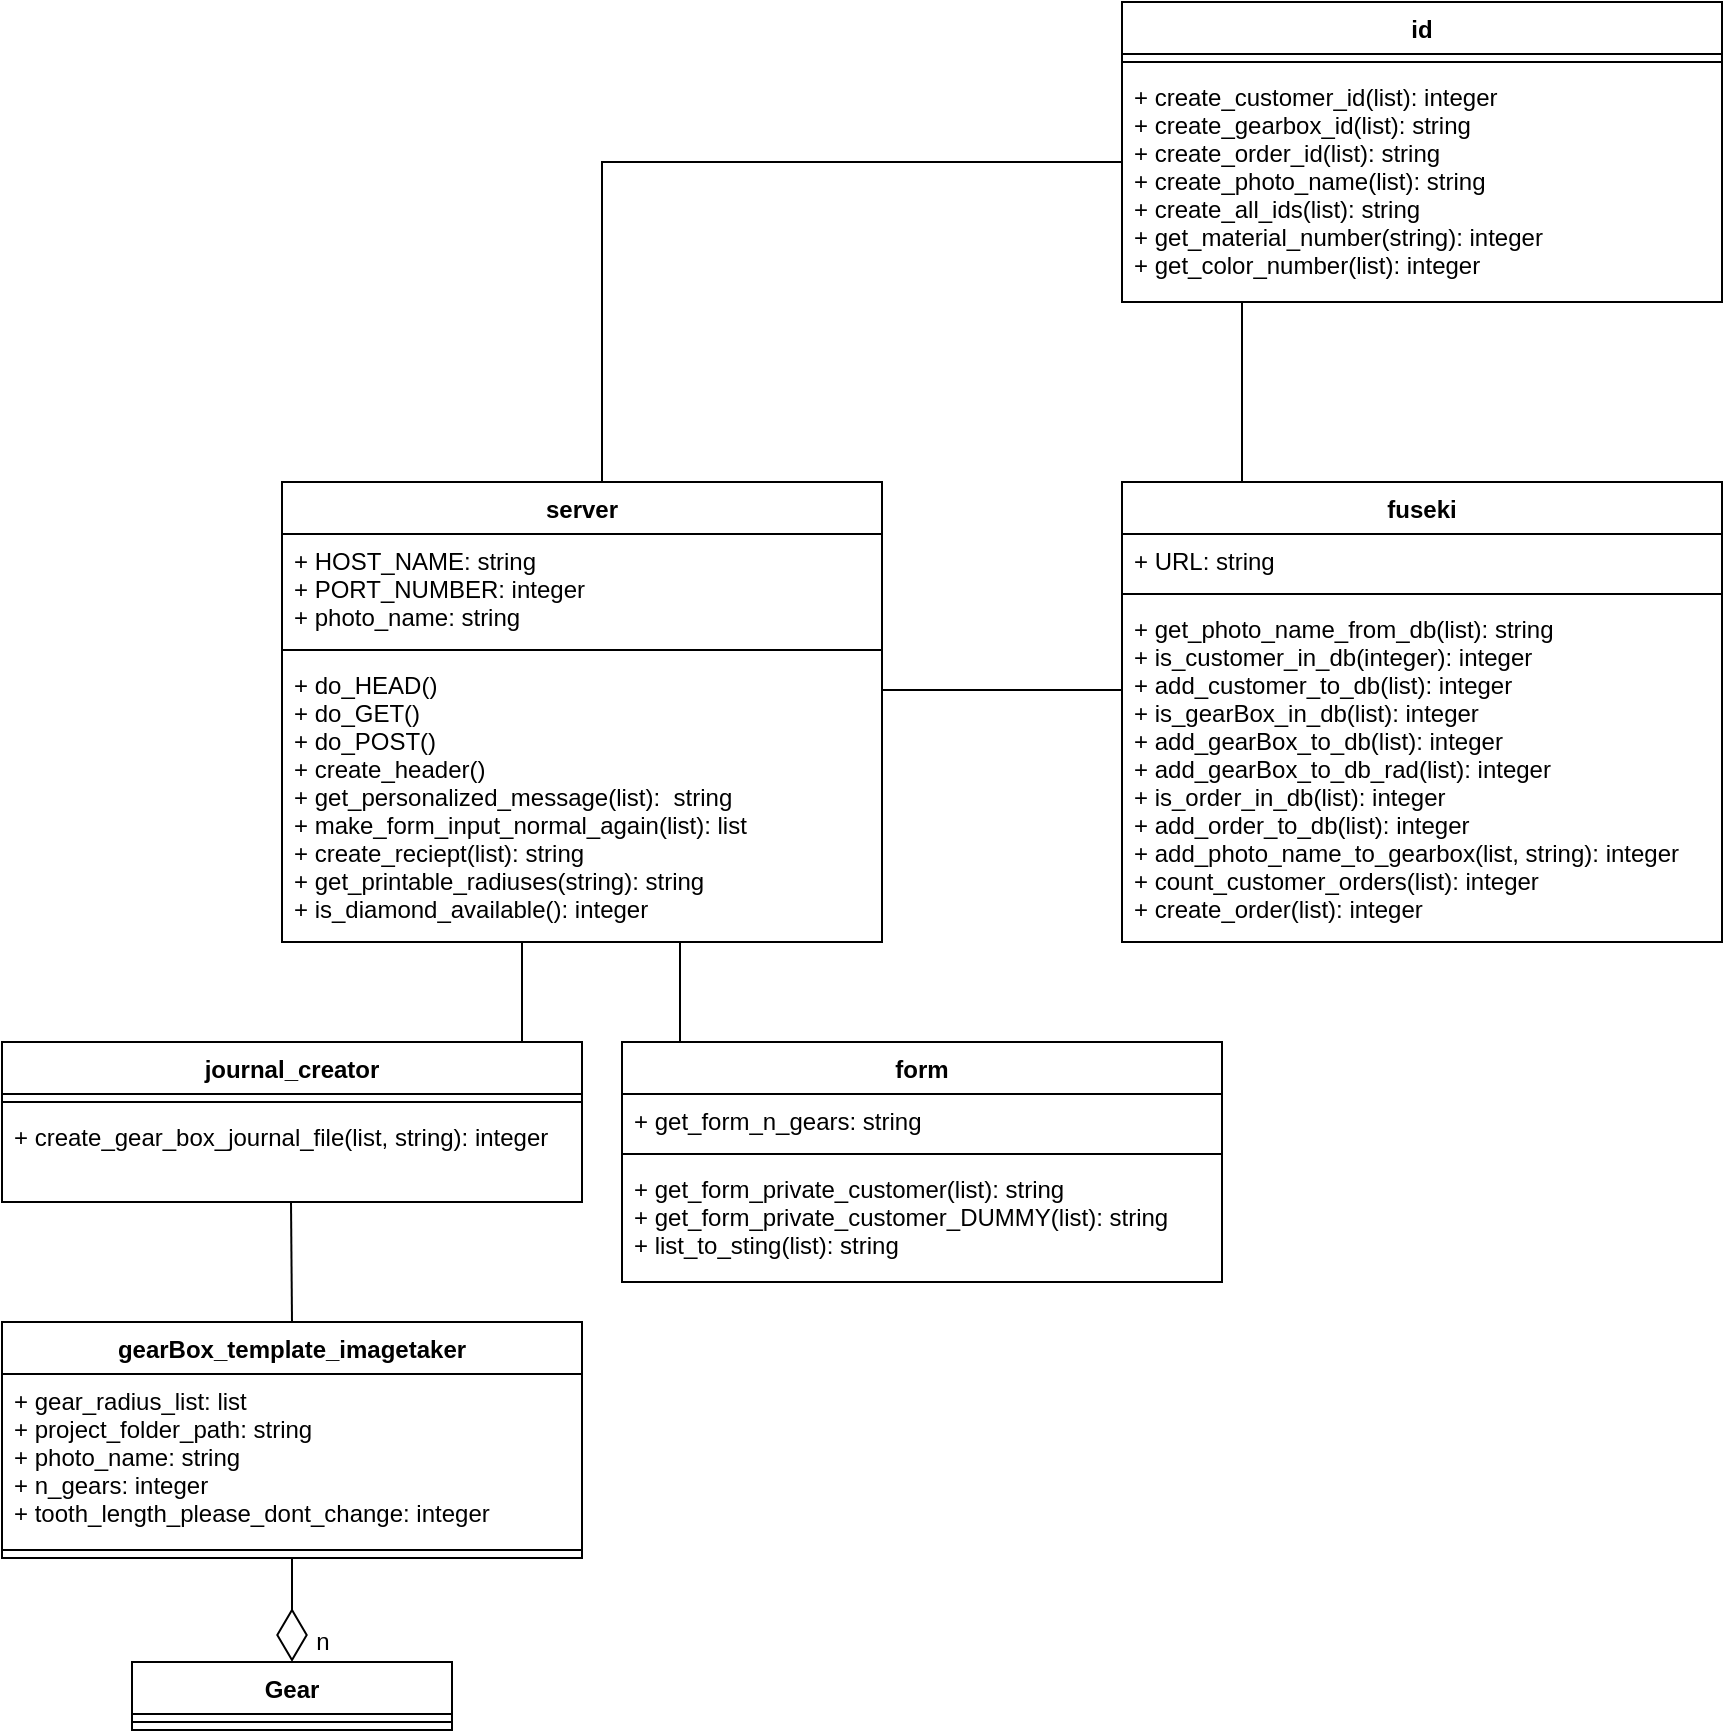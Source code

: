 <mxfile version="15.8.6" type="device"><diagram id="C5RBs43oDa-KdzZeNtuy" name="Page-1"><mxGraphModel dx="2611" dy="1056" grid="1" gridSize="10" guides="1" tooltips="1" connect="1" arrows="1" fold="1" page="1" pageScale="1" pageWidth="827" pageHeight="1169" math="0" shadow="0"><root><mxCell id="WIyWlLk6GJQsqaUBKTNV-0"/><mxCell id="WIyWlLk6GJQsqaUBKTNV-1" parent="WIyWlLk6GJQsqaUBKTNV-0"/><mxCell id="nqWox4dX7X_OwQ-kaCHW-36" value="id" style="swimlane;fontStyle=1;align=center;verticalAlign=top;childLayout=stackLayout;horizontal=1;startSize=26;horizontalStack=0;resizeParent=1;resizeParentMax=0;resizeLast=0;collapsible=1;marginBottom=0;" parent="WIyWlLk6GJQsqaUBKTNV-1" vertex="1"><mxGeometry x="460" y="80" width="300" height="150" as="geometry"/></mxCell><mxCell id="nqWox4dX7X_OwQ-kaCHW-38" value="" style="line;strokeWidth=1;fillColor=none;align=left;verticalAlign=middle;spacingTop=-1;spacingLeft=3;spacingRight=3;rotatable=0;labelPosition=right;points=[];portConstraint=eastwest;" parent="nqWox4dX7X_OwQ-kaCHW-36" vertex="1"><mxGeometry y="26" width="300" height="8" as="geometry"/></mxCell><mxCell id="nqWox4dX7X_OwQ-kaCHW-39" value="+ create_customer_id(list): integer&#10;+ create_gearbox_id(list): string&#10;+ create_order_id(list): string&#10;+ create_photo_name(list): string&#10;+ create_all_ids(list): string&#10;+ get_material_number(string): integer&#10;+ get_color_number(list): integer" style="text;strokeColor=none;fillColor=none;align=left;verticalAlign=top;spacingLeft=4;spacingRight=4;overflow=hidden;rotatable=0;points=[[0,0.5],[1,0.5]];portConstraint=eastwest;" parent="nqWox4dX7X_OwQ-kaCHW-36" vertex="1"><mxGeometry y="34" width="300" height="116" as="geometry"/></mxCell><mxCell id="nqWox4dX7X_OwQ-kaCHW-47" value="server" style="swimlane;fontStyle=1;align=center;verticalAlign=top;childLayout=stackLayout;horizontal=1;startSize=26;horizontalStack=0;resizeParent=1;resizeParentMax=0;resizeLast=0;collapsible=1;marginBottom=0;" parent="WIyWlLk6GJQsqaUBKTNV-1" vertex="1"><mxGeometry x="40" y="320" width="300" height="230" as="geometry"/></mxCell><mxCell id="nqWox4dX7X_OwQ-kaCHW-48" value="+ HOST_NAME: string&#10;+ PORT_NUMBER: integer&#10;+ photo_name: string&#10;" style="text;strokeColor=none;fillColor=none;align=left;verticalAlign=top;spacingLeft=4;spacingRight=4;overflow=hidden;rotatable=0;points=[[0,0.5],[1,0.5]];portConstraint=eastwest;" parent="nqWox4dX7X_OwQ-kaCHW-47" vertex="1"><mxGeometry y="26" width="300" height="54" as="geometry"/></mxCell><mxCell id="nqWox4dX7X_OwQ-kaCHW-49" value="" style="line;strokeWidth=1;fillColor=none;align=left;verticalAlign=middle;spacingTop=-1;spacingLeft=3;spacingRight=3;rotatable=0;labelPosition=right;points=[];portConstraint=eastwest;" parent="nqWox4dX7X_OwQ-kaCHW-47" vertex="1"><mxGeometry y="80" width="300" height="8" as="geometry"/></mxCell><mxCell id="nqWox4dX7X_OwQ-kaCHW-50" value="+ do_HEAD()&#10;+ do_GET()&#10;+ do_POST()&#10;+ create_header()&#10;+ get_personalized_message(list):  string&#10;+ make_form_input_normal_again(list): list&#10;+ create_reciept(list): string&#10;+ get_printable_radiuses(string): string&#10;+ is_diamond_available(): integer&#10;" style="text;strokeColor=none;fillColor=none;align=left;verticalAlign=top;spacingLeft=4;spacingRight=4;overflow=hidden;rotatable=0;points=[[0,0.5],[1,0.5]];portConstraint=eastwest;" parent="nqWox4dX7X_OwQ-kaCHW-47" vertex="1"><mxGeometry y="88" width="300" height="142" as="geometry"/></mxCell><mxCell id="7IXbXkhC81YOQDZqol52-5" value="fuseki" style="swimlane;fontStyle=1;align=center;verticalAlign=top;childLayout=stackLayout;horizontal=1;startSize=26;horizontalStack=0;resizeParent=1;resizeParentMax=0;resizeLast=0;collapsible=1;marginBottom=0;" parent="WIyWlLk6GJQsqaUBKTNV-1" vertex="1"><mxGeometry x="460" y="320" width="300" height="230" as="geometry"/></mxCell><mxCell id="7IXbXkhC81YOQDZqol52-6" value="+ URL: string" style="text;strokeColor=none;fillColor=none;align=left;verticalAlign=top;spacingLeft=4;spacingRight=4;overflow=hidden;rotatable=0;points=[[0,0.5],[1,0.5]];portConstraint=eastwest;" parent="7IXbXkhC81YOQDZqol52-5" vertex="1"><mxGeometry y="26" width="300" height="26" as="geometry"/></mxCell><mxCell id="7IXbXkhC81YOQDZqol52-7" value="" style="line;strokeWidth=1;fillColor=none;align=left;verticalAlign=middle;spacingTop=-1;spacingLeft=3;spacingRight=3;rotatable=0;labelPosition=right;points=[];portConstraint=eastwest;" parent="7IXbXkhC81YOQDZqol52-5" vertex="1"><mxGeometry y="52" width="300" height="8" as="geometry"/></mxCell><mxCell id="7IXbXkhC81YOQDZqol52-8" value="+ get_photo_name_from_db(list): string&#10;+ is_customer_in_db(integer): integer&#10;+ add_customer_to_db(list): integer&#10;+ is_gearBox_in_db(list): integer&#10;+ add_gearBox_to_db(list): integer&#10;+ add_gearBox_to_db_rad(list): integer&#10;+ is_order_in_db(list): integer&#10;+ add_order_to_db(list): integer&#10;+ add_photo_name_to_gearbox(list, string): integer&#10;+ count_customer_orders(list): integer&#10;+ create_order(list): integer" style="text;strokeColor=none;fillColor=none;align=left;verticalAlign=top;spacingLeft=4;spacingRight=4;overflow=hidden;rotatable=0;points=[[0,0.5],[1,0.5]];portConstraint=eastwest;" parent="7IXbXkhC81YOQDZqol52-5" vertex="1"><mxGeometry y="60" width="300" height="170" as="geometry"/></mxCell><mxCell id="7IXbXkhC81YOQDZqol52-19" value="journal_creator" style="swimlane;fontStyle=1;align=center;verticalAlign=top;childLayout=stackLayout;horizontal=1;startSize=26;horizontalStack=0;resizeParent=1;resizeParentMax=0;resizeLast=0;collapsible=1;marginBottom=0;" parent="WIyWlLk6GJQsqaUBKTNV-1" vertex="1"><mxGeometry x="-100" y="600" width="290" height="80" as="geometry"/></mxCell><mxCell id="7IXbXkhC81YOQDZqol52-21" value="" style="line;strokeWidth=1;fillColor=none;align=left;verticalAlign=middle;spacingTop=-1;spacingLeft=3;spacingRight=3;rotatable=0;labelPosition=right;points=[];portConstraint=eastwest;" parent="7IXbXkhC81YOQDZqol52-19" vertex="1"><mxGeometry y="26" width="290" height="8" as="geometry"/></mxCell><mxCell id="7IXbXkhC81YOQDZqol52-22" value="+ create_gear_box_journal_file(list, string): integer" style="text;strokeColor=none;fillColor=none;align=left;verticalAlign=top;spacingLeft=4;spacingRight=4;overflow=hidden;rotatable=0;points=[[0,0.5],[1,0.5]];portConstraint=eastwest;" parent="7IXbXkhC81YOQDZqol52-19" vertex="1"><mxGeometry y="34" width="290" height="46" as="geometry"/></mxCell><mxCell id="DbTfy1JLn6X_RhKyX60p-6" value="" style="line;strokeWidth=1;fillColor=none;align=left;verticalAlign=middle;spacingTop=-1;spacingLeft=3;spacingRight=3;rotatable=0;labelPosition=right;points=[];portConstraint=eastwest;" vertex="1" parent="WIyWlLk6GJQsqaUBKTNV-1"><mxGeometry x="340" y="420" width="120" height="8" as="geometry"/></mxCell><mxCell id="DbTfy1JLn6X_RhKyX60p-9" value="" style="line;strokeWidth=1;fillColor=none;align=left;verticalAlign=middle;spacingTop=-1;spacingLeft=3;spacingRight=3;rotatable=0;labelPosition=right;points=[];portConstraint=eastwest;" vertex="1" parent="WIyWlLk6GJQsqaUBKTNV-1"><mxGeometry x="240" y="560" height="60" as="geometry"/></mxCell><mxCell id="DbTfy1JLn6X_RhKyX60p-15" value="" style="endArrow=none;html=1;edgeStyle=orthogonalEdgeStyle;rounded=0;" edge="1" parent="WIyWlLk6GJQsqaUBKTNV-1"><mxGeometry relative="1" as="geometry"><mxPoint x="520" y="320" as="sourcePoint"/><mxPoint x="520" y="230" as="targetPoint"/><Array as="points"><mxPoint x="520" y="320"/><mxPoint x="520" y="230"/></Array></mxGeometry></mxCell><mxCell id="DbTfy1JLn6X_RhKyX60p-16" value="" style="endArrow=none;html=1;edgeStyle=orthogonalEdgeStyle;rounded=0;" edge="1" parent="WIyWlLk6GJQsqaUBKTNV-1" target="nqWox4dX7X_OwQ-kaCHW-39"><mxGeometry relative="1" as="geometry"><mxPoint x="200" y="320" as="sourcePoint"/><mxPoint x="200" y="160" as="targetPoint"/><Array as="points"><mxPoint x="200" y="160"/></Array></mxGeometry></mxCell><mxCell id="DbTfy1JLn6X_RhKyX60p-23" value="form" style="swimlane;fontStyle=1;align=center;verticalAlign=top;childLayout=stackLayout;horizontal=1;startSize=26;horizontalStack=0;resizeParent=1;resizeParentMax=0;resizeLast=0;collapsible=1;marginBottom=0;" vertex="1" parent="WIyWlLk6GJQsqaUBKTNV-1"><mxGeometry x="210" y="600" width="300" height="120" as="geometry"/></mxCell><mxCell id="DbTfy1JLn6X_RhKyX60p-24" value="+ get_form_n_gears: string" style="text;strokeColor=none;fillColor=none;align=left;verticalAlign=top;spacingLeft=4;spacingRight=4;overflow=hidden;rotatable=0;points=[[0,0.5],[1,0.5]];portConstraint=eastwest;" vertex="1" parent="DbTfy1JLn6X_RhKyX60p-23"><mxGeometry y="26" width="300" height="26" as="geometry"/></mxCell><mxCell id="DbTfy1JLn6X_RhKyX60p-25" value="" style="line;strokeWidth=1;fillColor=none;align=left;verticalAlign=middle;spacingTop=-1;spacingLeft=3;spacingRight=3;rotatable=0;labelPosition=right;points=[];portConstraint=eastwest;" vertex="1" parent="DbTfy1JLn6X_RhKyX60p-23"><mxGeometry y="52" width="300" height="8" as="geometry"/></mxCell><mxCell id="DbTfy1JLn6X_RhKyX60p-26" value="+ get_form_private_customer(list): string&#10;+ get_form_private_customer_DUMMY(list): string&#10;+ list_to_sting(list): string" style="text;strokeColor=none;fillColor=none;align=left;verticalAlign=top;spacingLeft=4;spacingRight=4;overflow=hidden;rotatable=0;points=[[0,0.5],[1,0.5]];portConstraint=eastwest;" vertex="1" parent="DbTfy1JLn6X_RhKyX60p-23"><mxGeometry y="60" width="300" height="60" as="geometry"/></mxCell><mxCell id="DbTfy1JLn6X_RhKyX60p-34" value="" style="endArrow=none;html=1;edgeStyle=orthogonalEdgeStyle;rounded=0;" edge="1" parent="WIyWlLk6GJQsqaUBKTNV-1"><mxGeometry relative="1" as="geometry"><mxPoint x="239" y="550" as="sourcePoint"/><mxPoint x="239" y="600" as="targetPoint"/></mxGeometry></mxCell><mxCell id="DbTfy1JLn6X_RhKyX60p-37" value="" style="endArrow=none;html=1;edgeStyle=orthogonalEdgeStyle;rounded=0;" edge="1" parent="WIyWlLk6GJQsqaUBKTNV-1"><mxGeometry relative="1" as="geometry"><mxPoint x="160" y="550" as="sourcePoint"/><mxPoint x="160" y="600" as="targetPoint"/></mxGeometry></mxCell><mxCell id="DbTfy1JLn6X_RhKyX60p-38" value="gearBox_template_imagetaker" style="swimlane;fontStyle=1;align=center;verticalAlign=top;childLayout=stackLayout;horizontal=1;startSize=26;horizontalStack=0;resizeParent=1;resizeParentMax=0;resizeLast=0;collapsible=1;marginBottom=0;" vertex="1" parent="WIyWlLk6GJQsqaUBKTNV-1"><mxGeometry x="-100" y="740" width="290" height="118" as="geometry"/></mxCell><mxCell id="DbTfy1JLn6X_RhKyX60p-39" value="+ gear_radius_list: list&#10;+ project_folder_path: string&#10;+ photo_name: string&#10;+ n_gears: integer&#10;+ tooth_length_please_dont_change: integer" style="text;strokeColor=none;fillColor=none;align=left;verticalAlign=top;spacingLeft=4;spacingRight=4;overflow=hidden;rotatable=0;points=[[0,0.5],[1,0.5]];portConstraint=eastwest;" vertex="1" parent="DbTfy1JLn6X_RhKyX60p-38"><mxGeometry y="26" width="290" height="84" as="geometry"/></mxCell><mxCell id="DbTfy1JLn6X_RhKyX60p-40" value="" style="line;strokeWidth=1;fillColor=none;align=left;verticalAlign=middle;spacingTop=-1;spacingLeft=3;spacingRight=3;rotatable=0;labelPosition=right;points=[];portConstraint=eastwest;" vertex="1" parent="DbTfy1JLn6X_RhKyX60p-38"><mxGeometry y="110" width="290" height="8" as="geometry"/></mxCell><mxCell id="DbTfy1JLn6X_RhKyX60p-42" value="" style="endArrow=none;html=1;edgeStyle=orthogonalEdgeStyle;rounded=0;entryX=0.5;entryY=0;entryDx=0;entryDy=0;" edge="1" parent="WIyWlLk6GJQsqaUBKTNV-1" target="DbTfy1JLn6X_RhKyX60p-38"><mxGeometry relative="1" as="geometry"><mxPoint x="44.5" y="680" as="sourcePoint"/><mxPoint x="44.5" y="730" as="targetPoint"/></mxGeometry></mxCell><mxCell id="DbTfy1JLn6X_RhKyX60p-43" value="Gear" style="swimlane;fontStyle=1;align=center;verticalAlign=top;childLayout=stackLayout;horizontal=1;startSize=26;horizontalStack=0;resizeParent=1;resizeParentMax=0;resizeLast=0;collapsible=1;marginBottom=0;" vertex="1" parent="WIyWlLk6GJQsqaUBKTNV-1"><mxGeometry x="-35" y="910" width="160" height="34" as="geometry"/></mxCell><mxCell id="DbTfy1JLn6X_RhKyX60p-45" value="" style="line;strokeWidth=1;fillColor=none;align=left;verticalAlign=middle;spacingTop=-1;spacingLeft=3;spacingRight=3;rotatable=0;labelPosition=right;points=[];portConstraint=eastwest;" vertex="1" parent="DbTfy1JLn6X_RhKyX60p-43"><mxGeometry y="26" width="160" height="8" as="geometry"/></mxCell><mxCell id="DbTfy1JLn6X_RhKyX60p-47" value="" style="endArrow=diamondThin;endFill=0;endSize=24;html=1;rounded=0;entryX=0.5;entryY=0;entryDx=0;entryDy=0;exitX=0.5;exitY=1;exitDx=0;exitDy=0;" edge="1" parent="WIyWlLk6GJQsqaUBKTNV-1" source="DbTfy1JLn6X_RhKyX60p-38" target="DbTfy1JLn6X_RhKyX60p-43"><mxGeometry width="160" relative="1" as="geometry"><mxPoint x="70" y="860" as="sourcePoint"/><mxPoint x="230" y="860" as="targetPoint"/></mxGeometry></mxCell><mxCell id="DbTfy1JLn6X_RhKyX60p-48" value="n" style="text;html=1;align=center;verticalAlign=middle;resizable=0;points=[];autosize=1;strokeColor=none;fillColor=none;" vertex="1" parent="WIyWlLk6GJQsqaUBKTNV-1"><mxGeometry x="50" y="890" width="20" height="20" as="geometry"/></mxCell></root></mxGraphModel></diagram></mxfile>